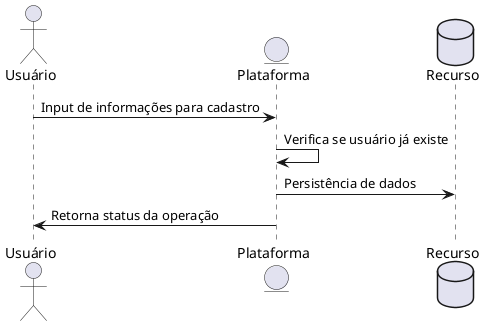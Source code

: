 @startuml

'    title Cadastro de Usuário

    actor Usuário
    entity Plataforma
    database Recurso

    Usuário -> Plataforma: Input de informações para cadastro
    Plataforma -> Plataforma: Verifica se usuário já existe
'    Tenta buscar usuário
    Plataforma -> Recurso: Persistência de dados
    Plataforma -> Usuário: Retorna status da operação

@enduml


@startuml

'    title Cadastro de Script

    actor Usuário
    entity Plataforma
    database Recurso

    Usuário -> Plataforma: Autenticação
    Plataforma -> Usuário: Devolve sessão para acesso

    Usuário -> Plataforma: Input de Informações para cadastro
    Plataforma -> Recurso: Persistência de dados
    Plataforma -> Usuário: Retorna status de operação
@enduml

@startuml

'    title Listagem de Scripts

    actor Usuário
    entity Plataforma
    database Recurso

    Usuário -> Plataforma: Autenticação
    Plataforma -> Usuário: Devolve sessão para acesso

    Usuário -> Plataforma: Solicita lista de scripts
    Plataforma -> Recurso: Solicita scripts associados ao usuário
    Recurso -> Plataforma: Retorna lista de informações

    Plataforma -> Usuário: Retorna lista de scripts

@enduml

@startuml

'    title Listagem de Execuções

     actor Usuário
     entity Plataforma
     database Recurso

     Usuário -> Plataforma: Autenticação
     Plataforma -> Usuário: Devolve sessão para acesso

     Usuário -> Plataforma: Solicita lista de execuções por tempo ou script
     Plataforma -> Recurso: Solicita execuções associadas ao usuário
     Recurso -> Plataforma: Retorna lista de informações

     Plataforma -> Usuário: Retorna lista de execuções

@enduml

@startuml

'    title Atualização de informações do usuário

    actor Usuário
    entity Plataforma
    database Recurso

    Usuário -> Plataforma: Autenticação
    Plataforma -> Usuário: Devolve sessão para acesso

    Usuário -> Plataforma: Solicita Informações
    Plataforma -> Recurso: Busca dados associados ao usuário
    Recurso -> Plataforma: Retorna Dados
    Plataforma -> Usuário: Retorna Informações associadas

    Usuário -> Plataforma: Solicita alteração de informações
    Plataforma -> Recurso: Persiste informações alteradas

    Plataforma -> Usuário: Retorna status da solicitação

@enduml


@startuml

'    title Exclusão de Scripts

    actor Usuário
    entity Plataforma
    database Recurso

    Usuário -> Plataforma: Autenticação
    Plataforma -> Usuário: Devolve sessão para acesso

    Usuário -> Plataforma: Solicita lista de scripts
    Plataforma -> Recurso: Busca scripts associados ao usuário
    Recurso -> Plataforma: Retorna Dados
    Plataforma -> Usuário: Retorna Informações associadas

    Usuário -> Plataforma: Solicita exclusão de informações
    Plataforma -> Recurso: Remove informações solicitadas

    Plataforma -> Usuário: Retorna status da solicitação

@enduml

